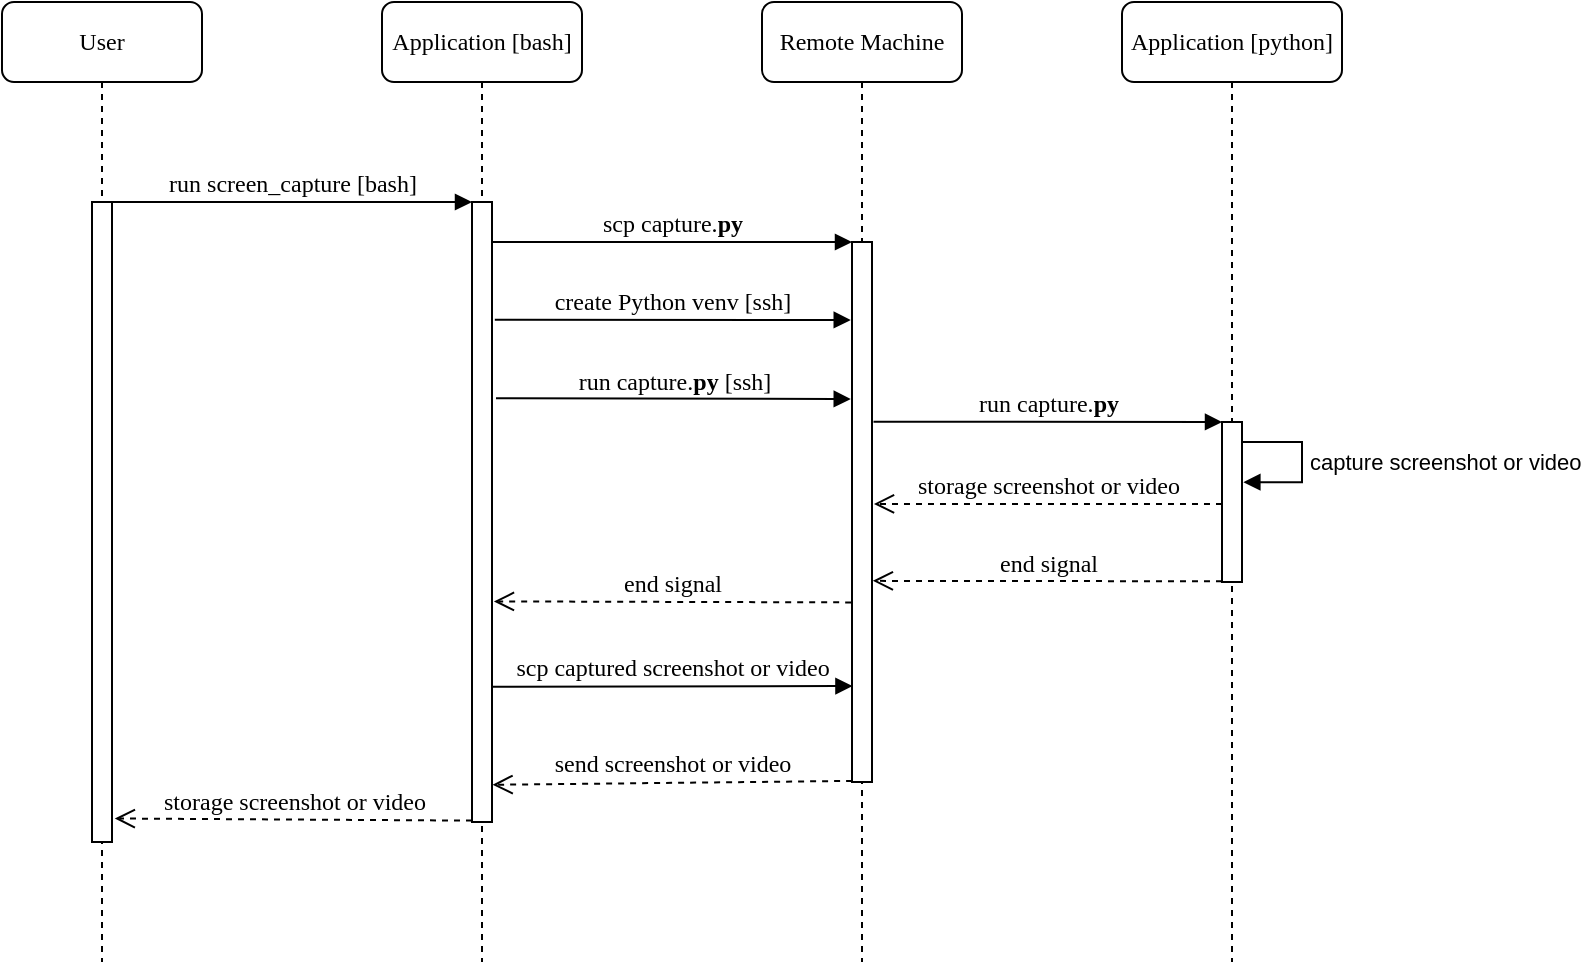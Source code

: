 <mxfile version="17.2.1" type="device"><diagram name="Page-1" id="13e1069c-82ec-6db2-03f1-153e76fe0fe0"><mxGraphModel dx="2062" dy="905" grid="1" gridSize="10" guides="1" tooltips="1" connect="1" arrows="1" fold="1" page="1" pageScale="1" pageWidth="1100" pageHeight="850" background="none" math="0" shadow="0"><root><mxCell id="0"/><mxCell id="1" parent="0"/><mxCell id="7baba1c4bc27f4b0-2" value="Application [bash]" style="shape=umlLifeline;perimeter=lifelinePerimeter;whiteSpace=wrap;html=1;container=1;collapsible=0;recursiveResize=0;outlineConnect=0;rounded=1;shadow=0;comic=0;labelBackgroundColor=none;strokeWidth=1;fontFamily=Verdana;fontSize=12;align=center;" parent="1" vertex="1"><mxGeometry x="240" y="80" width="100" height="480" as="geometry"/></mxCell><mxCell id="7baba1c4bc27f4b0-10" value="" style="html=1;points=[];perimeter=orthogonalPerimeter;rounded=0;shadow=0;comic=0;labelBackgroundColor=none;strokeWidth=1;fontFamily=Verdana;fontSize=12;align=center;" parent="7baba1c4bc27f4b0-2" vertex="1"><mxGeometry x="45" y="100" width="10" height="310" as="geometry"/></mxCell><mxCell id="7baba1c4bc27f4b0-3" value="Remote Machine" style="shape=umlLifeline;perimeter=lifelinePerimeter;whiteSpace=wrap;html=1;container=1;collapsible=0;recursiveResize=0;outlineConnect=0;rounded=1;shadow=0;comic=0;labelBackgroundColor=none;strokeWidth=1;fontFamily=Verdana;fontSize=12;align=center;" parent="1" vertex="1"><mxGeometry x="430" y="80" width="100" height="480" as="geometry"/></mxCell><mxCell id="7baba1c4bc27f4b0-13" value="" style="html=1;points=[];perimeter=orthogonalPerimeter;rounded=0;shadow=0;comic=0;labelBackgroundColor=none;strokeWidth=1;fontFamily=Verdana;fontSize=12;align=center;" parent="7baba1c4bc27f4b0-3" vertex="1"><mxGeometry x="45" y="120" width="10" height="270" as="geometry"/></mxCell><mxCell id="7baba1c4bc27f4b0-8" value="User" style="shape=umlLifeline;perimeter=lifelinePerimeter;whiteSpace=wrap;html=1;container=1;collapsible=0;recursiveResize=0;outlineConnect=0;rounded=1;shadow=0;comic=0;labelBackgroundColor=none;strokeWidth=1;fontFamily=Verdana;fontSize=12;align=center;" parent="1" vertex="1"><mxGeometry x="50" y="80" width="100" height="480" as="geometry"/></mxCell><mxCell id="7baba1c4bc27f4b0-9" value="" style="html=1;points=[];perimeter=orthogonalPerimeter;rounded=0;shadow=0;comic=0;labelBackgroundColor=none;strokeWidth=1;fontFamily=Verdana;fontSize=12;align=center;" parent="7baba1c4bc27f4b0-8" vertex="1"><mxGeometry x="45" y="100" width="10" height="320" as="geometry"/></mxCell><mxCell id="jMFo7AHhzx2xA72Te-hY-28" value="storage screenshot or video" style="html=1;verticalAlign=bottom;endArrow=open;dashed=1;endSize=8;labelBackgroundColor=none;fontFamily=Verdana;fontSize=12;entryX=1.139;entryY=0.932;entryDx=0;entryDy=0;entryPerimeter=0;" parent="7baba1c4bc27f4b0-8" edge="1"><mxGeometry relative="1" as="geometry"><mxPoint x="56.39" y="408.24" as="targetPoint"/><mxPoint x="235" y="409.31" as="sourcePoint"/></mxGeometry></mxCell><mxCell id="7baba1c4bc27f4b0-11" value="run screen_capture [bash]" style="html=1;verticalAlign=bottom;endArrow=block;entryX=0;entryY=0;labelBackgroundColor=none;fontFamily=Verdana;fontSize=12;edgeStyle=elbowEdgeStyle;elbow=vertical;" parent="1" source="7baba1c4bc27f4b0-9" target="7baba1c4bc27f4b0-10" edge="1"><mxGeometry relative="1" as="geometry"><mxPoint x="220" y="190" as="sourcePoint"/></mxGeometry></mxCell><mxCell id="7baba1c4bc27f4b0-14" value="scp capture.&lt;b&gt;py&lt;/b&gt;" style="html=1;verticalAlign=bottom;endArrow=block;entryX=0;entryY=0;labelBackgroundColor=none;fontFamily=Verdana;fontSize=12;edgeStyle=elbowEdgeStyle;elbow=vertical;" parent="1" source="7baba1c4bc27f4b0-10" target="7baba1c4bc27f4b0-13" edge="1"><mxGeometry relative="1" as="geometry"><mxPoint x="370" y="200" as="sourcePoint"/></mxGeometry></mxCell><mxCell id="jMFo7AHhzx2xA72Te-hY-1" value="create Python venv [ssh]" style="html=1;verticalAlign=bottom;endArrow=block;entryX=-0.063;entryY=0.253;labelBackgroundColor=none;fontFamily=Verdana;fontSize=12;edgeStyle=elbowEdgeStyle;elbow=vertical;exitX=1.141;exitY=0.303;exitDx=0;exitDy=0;exitPerimeter=0;entryDx=0;entryDy=0;entryPerimeter=0;" parent="1" edge="1"><mxGeometry relative="1" as="geometry"><mxPoint x="296.41" y="238.9" as="sourcePoint"/><mxPoint x="474.37" y="238.84" as="targetPoint"/></mxGeometry></mxCell><mxCell id="jMFo7AHhzx2xA72Te-hY-8" value="Application [python]" style="shape=umlLifeline;perimeter=lifelinePerimeter;whiteSpace=wrap;html=1;container=1;collapsible=0;recursiveResize=0;outlineConnect=0;rounded=1;shadow=0;comic=0;labelBackgroundColor=none;strokeWidth=1;fontFamily=Verdana;fontSize=12;align=center;" parent="1" vertex="1"><mxGeometry x="610" y="80" width="110" height="480" as="geometry"/></mxCell><mxCell id="jMFo7AHhzx2xA72Te-hY-9" value="" style="html=1;points=[];perimeter=orthogonalPerimeter;rounded=0;shadow=0;comic=0;labelBackgroundColor=none;strokeWidth=1;fontFamily=Verdana;fontSize=12;align=center;" parent="jMFo7AHhzx2xA72Te-hY-8" vertex="1"><mxGeometry x="50" y="210" width="10" height="80" as="geometry"/></mxCell><mxCell id="jMFo7AHhzx2xA72Te-hY-14" value="capture screenshot or video" style="edgeStyle=orthogonalEdgeStyle;html=1;align=left;spacingLeft=2;endArrow=block;rounded=0;entryX=1.069;entryY=0.783;entryDx=0;entryDy=0;entryPerimeter=0;" parent="jMFo7AHhzx2xA72Te-hY-8" edge="1"><mxGeometry relative="1" as="geometry"><mxPoint x="60" y="220" as="sourcePoint"/><Array as="points"><mxPoint x="90" y="220"/><mxPoint x="90" y="240"/></Array><mxPoint x="60.69" y="240.09" as="targetPoint"/></mxGeometry></mxCell><mxCell id="jMFo7AHhzx2xA72Te-hY-15" value="storage screenshot or video" style="html=1;verticalAlign=bottom;endArrow=open;dashed=1;endSize=8;labelBackgroundColor=none;fontFamily=Verdana;fontSize=12;entryX=1.098;entryY=0.607;entryDx=0;entryDy=0;entryPerimeter=0;" parent="jMFo7AHhzx2xA72Te-hY-8" edge="1"><mxGeometry relative="1" as="geometry"><mxPoint x="-124.02" y="250.96" as="targetPoint"/><mxPoint x="50" y="251" as="sourcePoint"/></mxGeometry></mxCell><mxCell id="jMFo7AHhzx2xA72Te-hY-17" value="end signal" style="html=1;verticalAlign=bottom;endArrow=open;dashed=1;endSize=8;labelBackgroundColor=none;fontFamily=Verdana;fontSize=12;entryX=1.041;entryY=0.849;entryDx=0;entryDy=0;entryPerimeter=0;" parent="jMFo7AHhzx2xA72Te-hY-8" edge="1"><mxGeometry relative="1" as="geometry"><mxPoint x="-124.59" y="289.43" as="targetPoint"/><mxPoint x="50.0" y="289.63" as="sourcePoint"/></mxGeometry></mxCell><mxCell id="jMFo7AHhzx2xA72Te-hY-22" value="run capture.&lt;b&gt;py&lt;/b&gt;" style="html=1;verticalAlign=bottom;endArrow=block;labelBackgroundColor=none;fontFamily=Verdana;fontSize=12;edgeStyle=elbowEdgeStyle;elbow=vertical;exitX=1.074;exitY=0.471;exitDx=0;exitDy=0;exitPerimeter=0;" parent="jMFo7AHhzx2xA72Te-hY-8" edge="1"><mxGeometry relative="1" as="geometry"><mxPoint x="-124.26" y="209.88" as="sourcePoint"/><mxPoint x="50" y="210" as="targetPoint"/></mxGeometry></mxCell><mxCell id="jMFo7AHhzx2xA72Te-hY-23" value="scp captured screenshot or video" style="html=1;verticalAlign=bottom;endArrow=block;entryX=0.022;entryY=0.847;labelBackgroundColor=none;fontFamily=Verdana;fontSize=12;edgeStyle=elbowEdgeStyle;elbow=vertical;exitX=1.031;exitY=0.825;exitDx=0;exitDy=0;exitPerimeter=0;entryDx=0;entryDy=0;entryPerimeter=0;" parent="1" edge="1"><mxGeometry relative="1" as="geometry"><mxPoint x="295.31" y="422.35" as="sourcePoint"/><mxPoint x="475.22" y="422.0" as="targetPoint"/></mxGeometry></mxCell><mxCell id="jMFo7AHhzx2xA72Te-hY-25" value="end signal" style="html=1;verticalAlign=bottom;endArrow=open;dashed=1;endSize=8;labelBackgroundColor=none;fontFamily=Verdana;fontSize=12;entryX=1.095;entryY=0.799;entryDx=0;entryDy=0;entryPerimeter=0;" parent="1" edge="1"><mxGeometry relative="1" as="geometry"><mxPoint x="295.95" y="379.7" as="targetPoint"/><mxPoint x="474.59" y="380.2" as="sourcePoint"/></mxGeometry></mxCell><mxCell id="jMFo7AHhzx2xA72Te-hY-27" value="run capture.&lt;b&gt;py&lt;/b&gt; [ssh]" style="html=1;verticalAlign=bottom;endArrow=block;labelBackgroundColor=none;fontFamily=Verdana;fontSize=12;edgeStyle=elbowEdgeStyle;elbow=vertical;exitX=1.2;exitY=0.467;exitDx=0;exitDy=0;exitPerimeter=0;entryX=-0.063;entryY=0.43;entryDx=0;entryDy=0;entryPerimeter=0;" parent="1" edge="1"><mxGeometry relative="1" as="geometry"><mxPoint x="297.0" y="278.1" as="sourcePoint"/><mxPoint x="474.37" y="278.4" as="targetPoint"/></mxGeometry></mxCell><mxCell id="jMFo7AHhzx2xA72Te-hY-29" value="send screenshot or video" style="html=1;verticalAlign=bottom;endArrow=open;dashed=1;endSize=8;labelBackgroundColor=none;fontFamily=Verdana;fontSize=12;exitX=0.005;exitY=0.998;exitDx=0;exitDy=0;exitPerimeter=0;entryX=1.028;entryY=0.94;entryDx=0;entryDy=0;entryPerimeter=0;" parent="1" source="7baba1c4bc27f4b0-13" target="7baba1c4bc27f4b0-10" edge="1"><mxGeometry relative="1" as="geometry"><mxPoint x="295" y="472" as="targetPoint"/><mxPoint x="469.02" y="470.04" as="sourcePoint"/></mxGeometry></mxCell></root></mxGraphModel></diagram></mxfile>